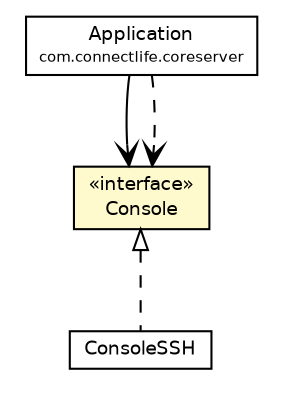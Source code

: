 #!/usr/local/bin/dot
#
# Class diagram 
# Generated by UMLGraph version 5.1 (http://www.umlgraph.org/)
#

digraph G {
	edge [fontname="Helvetica",fontsize=10,labelfontname="Helvetica",labelfontsize=10];
	node [fontname="Helvetica",fontsize=10,shape=plaintext];
	nodesep=0.25;
	ranksep=0.5;
	// com.connectlife.coreserver.Application
	c1849 [label=<<table title="com.connectlife.coreserver.Application" border="0" cellborder="1" cellspacing="0" cellpadding="2" port="p" href="../Application.html">
		<tr><td><table border="0" cellspacing="0" cellpadding="1">
<tr><td align="center" balign="center"> Application </td></tr>
<tr><td align="center" balign="center"><font point-size="7.0"> com.connectlife.coreserver </font></td></tr>
		</table></td></tr>
		</table>>, fontname="Helvetica", fontcolor="black", fontsize=9.0];
	// com.connectlife.coreserver.console.ConsoleSSH
	c1868 [label=<<table title="com.connectlife.coreserver.console.ConsoleSSH" border="0" cellborder="1" cellspacing="0" cellpadding="2" port="p" href="./ConsoleSSH.html">
		<tr><td><table border="0" cellspacing="0" cellpadding="1">
<tr><td align="center" balign="center"> ConsoleSSH </td></tr>
		</table></td></tr>
		</table>>, fontname="Helvetica", fontcolor="black", fontsize=9.0];
	// com.connectlife.coreserver.console.Console
	c1870 [label=<<table title="com.connectlife.coreserver.console.Console" border="0" cellborder="1" cellspacing="0" cellpadding="2" port="p" bgcolor="lemonChiffon" href="./Console.html">
		<tr><td><table border="0" cellspacing="0" cellpadding="1">
<tr><td align="center" balign="center"> &#171;interface&#187; </td></tr>
<tr><td align="center" balign="center"> Console </td></tr>
		</table></td></tr>
		</table>>, fontname="Helvetica", fontcolor="black", fontsize=9.0];
	//com.connectlife.coreserver.console.ConsoleSSH implements com.connectlife.coreserver.console.Console
	c1870:p -> c1868:p [dir=back,arrowtail=empty,style=dashed];
	// com.connectlife.coreserver.Application NAVASSOC com.connectlife.coreserver.console.Console
	c1849:p -> c1870:p [taillabel="", label="", headlabel="", fontname="Helvetica", fontcolor="black", fontsize=10.0, color="black", arrowhead=open];
	// com.connectlife.coreserver.Application DEPEND com.connectlife.coreserver.console.Console
	c1849:p -> c1870:p [taillabel="", label="", headlabel="", fontname="Helvetica", fontcolor="black", fontsize=10.0, color="black", arrowhead=open, style=dashed];
}

